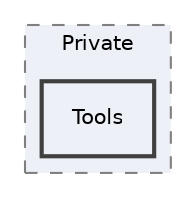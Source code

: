 digraph "Source/GKAbilityEd/Private/Tools"
{
 // LATEX_PDF_SIZE
  edge [fontname="Helvetica",fontsize="10",labelfontname="Helvetica",labelfontsize="10"];
  node [fontname="Helvetica",fontsize="10",shape=record];
  compound=true
  subgraph clusterdir_fc8754b6d8755f9745ff449c779c664c {
    graph [ bgcolor="#edf0f7", pencolor="grey50", style="filled,dashed,", label="Private", fontname="Helvetica", fontsize="10", URL="dir_fc8754b6d8755f9745ff449c779c664c.html"]
  dir_58d1b13bc5c55f68f2ba8b4b665eeb14 [shape=box, label="Tools", style="filled,bold,", fillcolor="#edf0f7", color="grey25", URL="dir_58d1b13bc5c55f68f2ba8b4b665eeb14.html"];
  }
}
